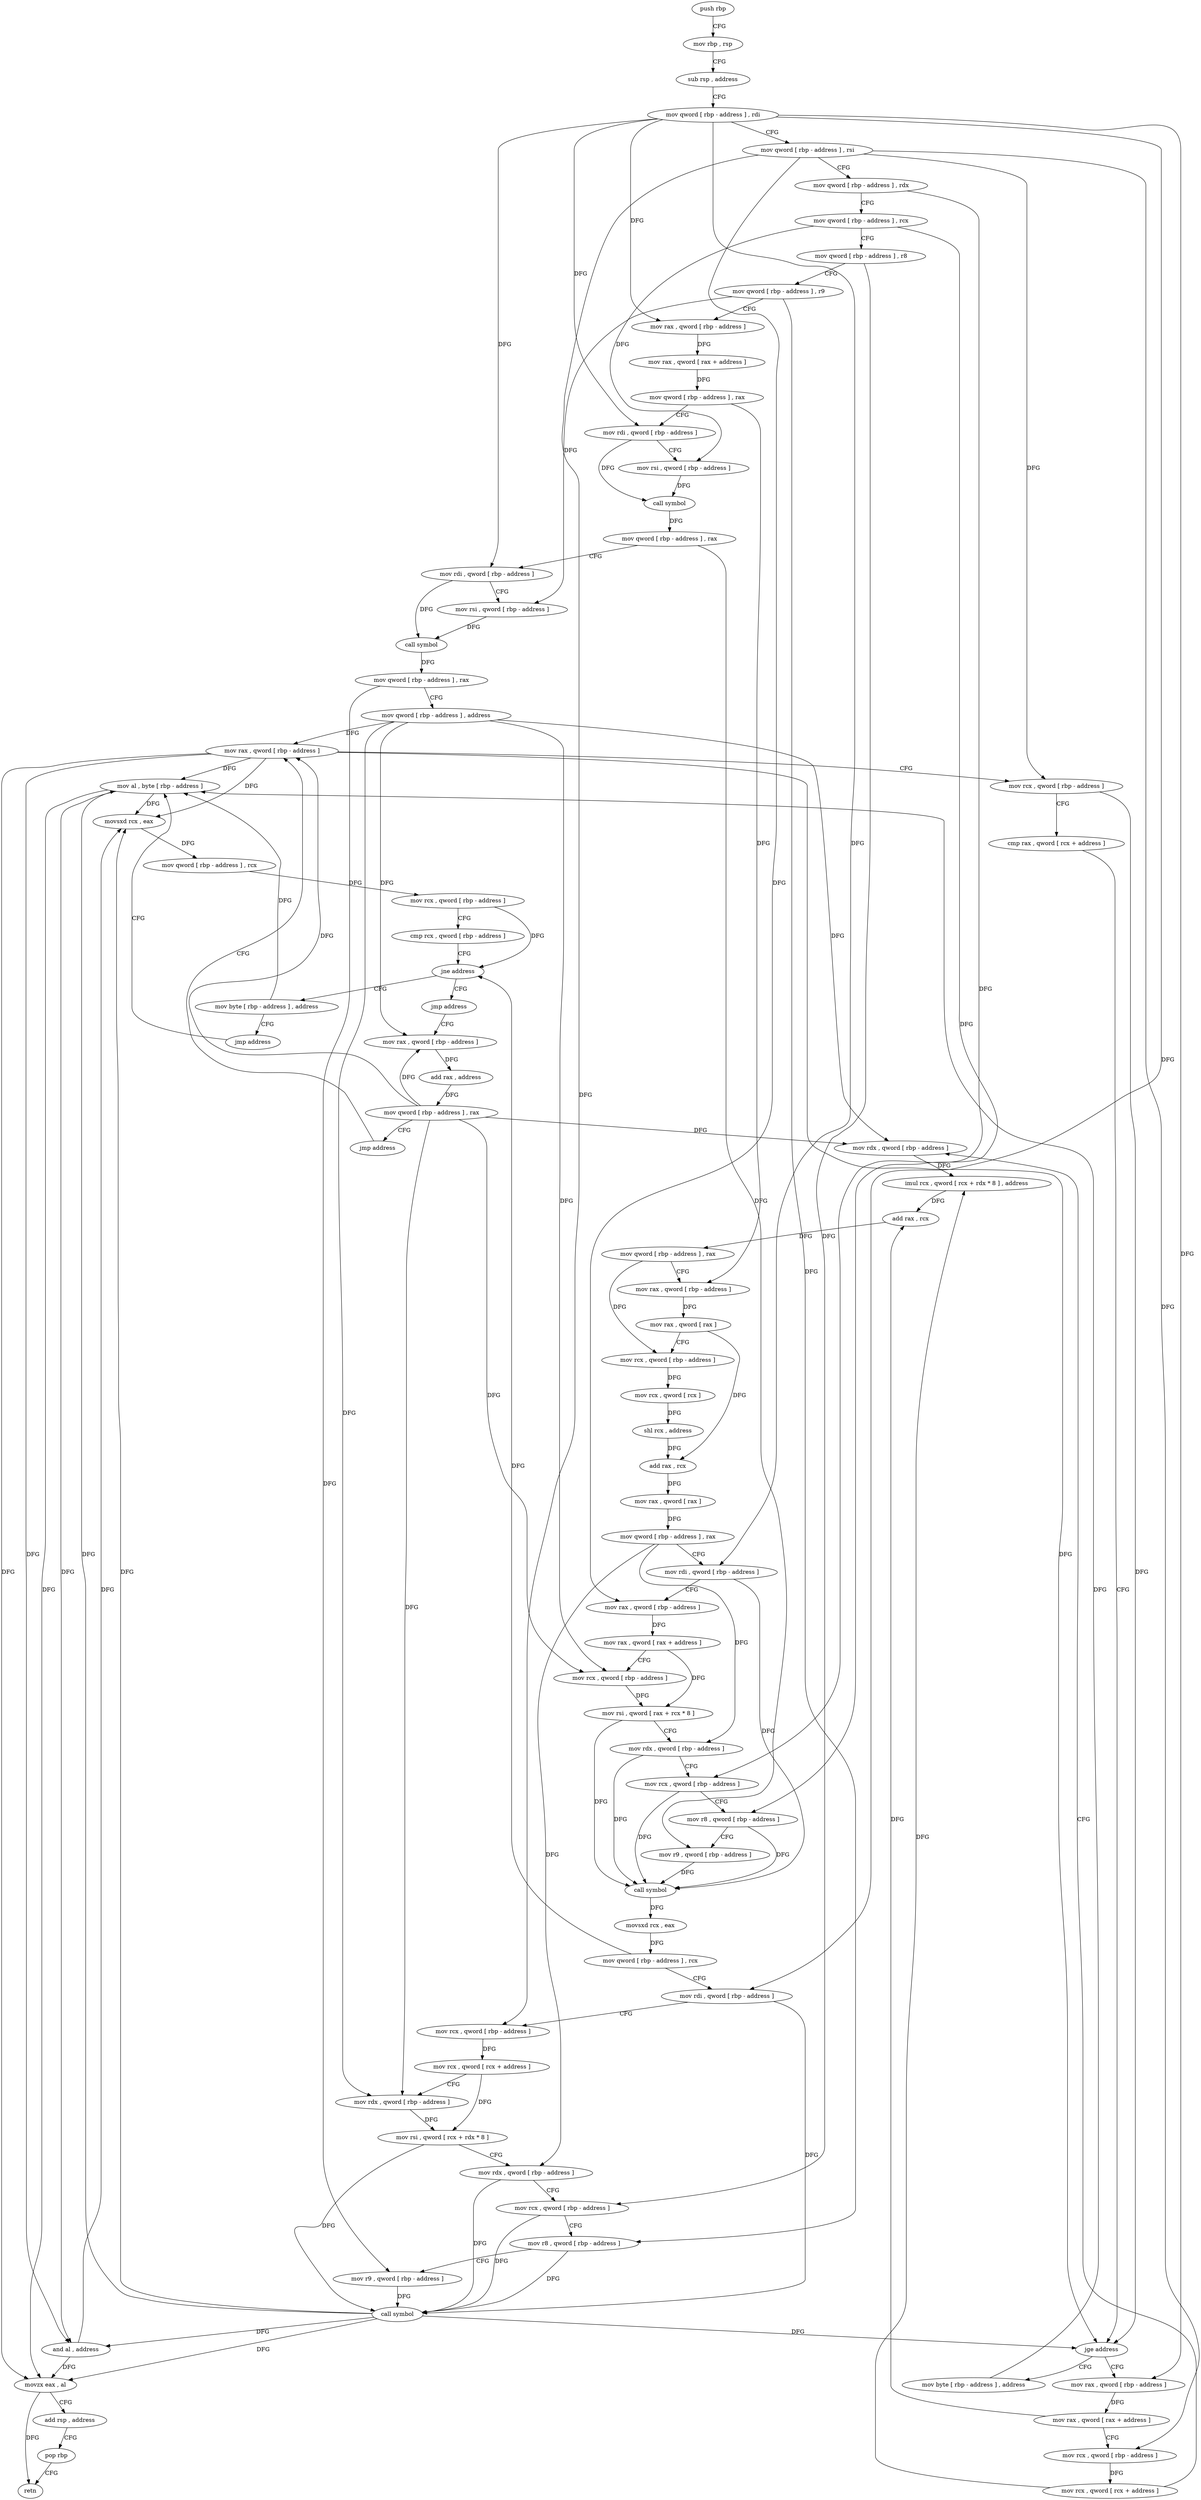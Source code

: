 digraph "func" {
"4319568" [label = "push rbp" ]
"4319569" [label = "mov rbp , rsp" ]
"4319572" [label = "sub rsp , address" ]
"4319579" [label = "mov qword [ rbp - address ] , rdi" ]
"4319583" [label = "mov qword [ rbp - address ] , rsi" ]
"4319587" [label = "mov qword [ rbp - address ] , rdx" ]
"4319591" [label = "mov qword [ rbp - address ] , rcx" ]
"4319595" [label = "mov qword [ rbp - address ] , r8" ]
"4319599" [label = "mov qword [ rbp - address ] , r9" ]
"4319603" [label = "mov rax , qword [ rbp - address ]" ]
"4319607" [label = "mov rax , qword [ rax + address ]" ]
"4319614" [label = "mov qword [ rbp - address ] , rax" ]
"4319618" [label = "mov rdi , qword [ rbp - address ]" ]
"4319622" [label = "mov rsi , qword [ rbp - address ]" ]
"4319626" [label = "call symbol" ]
"4319631" [label = "mov qword [ rbp - address ] , rax" ]
"4319635" [label = "mov rdi , qword [ rbp - address ]" ]
"4319639" [label = "mov rsi , qword [ rbp - address ]" ]
"4319643" [label = "call symbol" ]
"4319648" [label = "mov qword [ rbp - address ] , rax" ]
"4319652" [label = "mov qword [ rbp - address ] , address" ]
"4319660" [label = "mov rax , qword [ rbp - address ]" ]
"4319887" [label = "mov byte [ rbp - address ] , address" ]
"4319891" [label = "mov al , byte [ rbp - address ]" ]
"4319678" [label = "mov rax , qword [ rbp - address ]" ]
"4319682" [label = "mov rax , qword [ rax + address ]" ]
"4319689" [label = "mov rcx , qword [ rbp - address ]" ]
"4319693" [label = "mov rcx , qword [ rcx + address ]" ]
"4319697" [label = "mov rdx , qword [ rbp - address ]" ]
"4319701" [label = "imul rcx , qword [ rcx + rdx * 8 ] , address" ]
"4319709" [label = "add rax , rcx" ]
"4319712" [label = "mov qword [ rbp - address ] , rax" ]
"4319716" [label = "mov rax , qword [ rbp - address ]" ]
"4319720" [label = "mov rax , qword [ rax ]" ]
"4319723" [label = "mov rcx , qword [ rbp - address ]" ]
"4319727" [label = "mov rcx , qword [ rcx ]" ]
"4319730" [label = "shl rcx , address" ]
"4319734" [label = "add rax , rcx" ]
"4319737" [label = "mov rax , qword [ rax ]" ]
"4319740" [label = "mov qword [ rbp - address ] , rax" ]
"4319744" [label = "mov rdi , qword [ rbp - address ]" ]
"4319748" [label = "mov rax , qword [ rbp - address ]" ]
"4319752" [label = "mov rax , qword [ rax + address ]" ]
"4319756" [label = "mov rcx , qword [ rbp - address ]" ]
"4319760" [label = "mov rsi , qword [ rax + rcx * 8 ]" ]
"4319764" [label = "mov rdx , qword [ rbp - address ]" ]
"4319768" [label = "mov rcx , qword [ rbp - address ]" ]
"4319772" [label = "mov r8 , qword [ rbp - address ]" ]
"4319776" [label = "mov r9 , qword [ rbp - address ]" ]
"4319780" [label = "call symbol" ]
"4319785" [label = "movsxd rcx , eax" ]
"4319788" [label = "mov qword [ rbp - address ] , rcx" ]
"4319792" [label = "mov rdi , qword [ rbp - address ]" ]
"4319796" [label = "mov rcx , qword [ rbp - address ]" ]
"4319800" [label = "mov rcx , qword [ rcx + address ]" ]
"4319804" [label = "mov rdx , qword [ rbp - address ]" ]
"4319808" [label = "mov rsi , qword [ rcx + rdx * 8 ]" ]
"4319812" [label = "mov rdx , qword [ rbp - address ]" ]
"4319816" [label = "mov rcx , qword [ rbp - address ]" ]
"4319820" [label = "mov r8 , qword [ rbp - address ]" ]
"4319824" [label = "mov r9 , qword [ rbp - address ]" ]
"4319828" [label = "call symbol" ]
"4319833" [label = "movsxd rcx , eax" ]
"4319836" [label = "mov qword [ rbp - address ] , rcx" ]
"4319840" [label = "mov rcx , qword [ rbp - address ]" ]
"4319844" [label = "cmp rcx , qword [ rbp - address ]" ]
"4319848" [label = "jne address" ]
"4319859" [label = "mov byte [ rbp - address ] , address" ]
"4319854" [label = "jmp address" ]
"4319863" [label = "jmp address" ]
"4319868" [label = "mov rax , qword [ rbp - address ]" ]
"4319894" [label = "and al , address" ]
"4319896" [label = "movzx eax , al" ]
"4319899" [label = "add rsp , address" ]
"4319906" [label = "pop rbp" ]
"4319907" [label = "retn" ]
"4319872" [label = "add rax , address" ]
"4319878" [label = "mov qword [ rbp - address ] , rax" ]
"4319882" [label = "jmp address" ]
"4319664" [label = "mov rcx , qword [ rbp - address ]" ]
"4319668" [label = "cmp rax , qword [ rcx + address ]" ]
"4319672" [label = "jge address" ]
"4319568" -> "4319569" [ label = "CFG" ]
"4319569" -> "4319572" [ label = "CFG" ]
"4319572" -> "4319579" [ label = "CFG" ]
"4319579" -> "4319583" [ label = "CFG" ]
"4319579" -> "4319603" [ label = "DFG" ]
"4319579" -> "4319618" [ label = "DFG" ]
"4319579" -> "4319635" [ label = "DFG" ]
"4319579" -> "4319678" [ label = "DFG" ]
"4319579" -> "4319744" [ label = "DFG" ]
"4319579" -> "4319792" [ label = "DFG" ]
"4319583" -> "4319587" [ label = "CFG" ]
"4319583" -> "4319664" [ label = "DFG" ]
"4319583" -> "4319689" [ label = "DFG" ]
"4319583" -> "4319748" [ label = "DFG" ]
"4319583" -> "4319796" [ label = "DFG" ]
"4319587" -> "4319591" [ label = "CFG" ]
"4319587" -> "4319768" [ label = "DFG" ]
"4319591" -> "4319595" [ label = "CFG" ]
"4319591" -> "4319622" [ label = "DFG" ]
"4319591" -> "4319772" [ label = "DFG" ]
"4319595" -> "4319599" [ label = "CFG" ]
"4319595" -> "4319816" [ label = "DFG" ]
"4319599" -> "4319603" [ label = "CFG" ]
"4319599" -> "4319639" [ label = "DFG" ]
"4319599" -> "4319820" [ label = "DFG" ]
"4319603" -> "4319607" [ label = "DFG" ]
"4319607" -> "4319614" [ label = "DFG" ]
"4319614" -> "4319618" [ label = "CFG" ]
"4319614" -> "4319716" [ label = "DFG" ]
"4319618" -> "4319622" [ label = "CFG" ]
"4319618" -> "4319626" [ label = "DFG" ]
"4319622" -> "4319626" [ label = "DFG" ]
"4319626" -> "4319631" [ label = "DFG" ]
"4319631" -> "4319635" [ label = "CFG" ]
"4319631" -> "4319776" [ label = "DFG" ]
"4319635" -> "4319639" [ label = "CFG" ]
"4319635" -> "4319643" [ label = "DFG" ]
"4319639" -> "4319643" [ label = "DFG" ]
"4319643" -> "4319648" [ label = "DFG" ]
"4319648" -> "4319652" [ label = "CFG" ]
"4319648" -> "4319824" [ label = "DFG" ]
"4319652" -> "4319660" [ label = "DFG" ]
"4319652" -> "4319697" [ label = "DFG" ]
"4319652" -> "4319756" [ label = "DFG" ]
"4319652" -> "4319804" [ label = "DFG" ]
"4319652" -> "4319868" [ label = "DFG" ]
"4319660" -> "4319664" [ label = "CFG" ]
"4319660" -> "4319672" [ label = "DFG" ]
"4319660" -> "4319833" [ label = "DFG" ]
"4319660" -> "4319891" [ label = "DFG" ]
"4319660" -> "4319894" [ label = "DFG" ]
"4319660" -> "4319896" [ label = "DFG" ]
"4319887" -> "4319891" [ label = "DFG" ]
"4319891" -> "4319894" [ label = "DFG" ]
"4319891" -> "4319833" [ label = "DFG" ]
"4319891" -> "4319896" [ label = "DFG" ]
"4319678" -> "4319682" [ label = "DFG" ]
"4319682" -> "4319689" [ label = "CFG" ]
"4319682" -> "4319709" [ label = "DFG" ]
"4319689" -> "4319693" [ label = "DFG" ]
"4319693" -> "4319697" [ label = "CFG" ]
"4319693" -> "4319701" [ label = "DFG" ]
"4319697" -> "4319701" [ label = "DFG" ]
"4319701" -> "4319709" [ label = "DFG" ]
"4319709" -> "4319712" [ label = "DFG" ]
"4319712" -> "4319716" [ label = "CFG" ]
"4319712" -> "4319723" [ label = "DFG" ]
"4319716" -> "4319720" [ label = "DFG" ]
"4319720" -> "4319723" [ label = "CFG" ]
"4319720" -> "4319734" [ label = "DFG" ]
"4319723" -> "4319727" [ label = "DFG" ]
"4319727" -> "4319730" [ label = "DFG" ]
"4319730" -> "4319734" [ label = "DFG" ]
"4319734" -> "4319737" [ label = "DFG" ]
"4319737" -> "4319740" [ label = "DFG" ]
"4319740" -> "4319744" [ label = "CFG" ]
"4319740" -> "4319764" [ label = "DFG" ]
"4319740" -> "4319812" [ label = "DFG" ]
"4319744" -> "4319748" [ label = "CFG" ]
"4319744" -> "4319780" [ label = "DFG" ]
"4319748" -> "4319752" [ label = "DFG" ]
"4319752" -> "4319756" [ label = "CFG" ]
"4319752" -> "4319760" [ label = "DFG" ]
"4319756" -> "4319760" [ label = "DFG" ]
"4319760" -> "4319764" [ label = "CFG" ]
"4319760" -> "4319780" [ label = "DFG" ]
"4319764" -> "4319768" [ label = "CFG" ]
"4319764" -> "4319780" [ label = "DFG" ]
"4319768" -> "4319772" [ label = "CFG" ]
"4319768" -> "4319780" [ label = "DFG" ]
"4319772" -> "4319776" [ label = "CFG" ]
"4319772" -> "4319780" [ label = "DFG" ]
"4319776" -> "4319780" [ label = "DFG" ]
"4319780" -> "4319785" [ label = "DFG" ]
"4319785" -> "4319788" [ label = "DFG" ]
"4319788" -> "4319792" [ label = "CFG" ]
"4319788" -> "4319848" [ label = "DFG" ]
"4319792" -> "4319796" [ label = "CFG" ]
"4319792" -> "4319828" [ label = "DFG" ]
"4319796" -> "4319800" [ label = "DFG" ]
"4319800" -> "4319804" [ label = "CFG" ]
"4319800" -> "4319808" [ label = "DFG" ]
"4319804" -> "4319808" [ label = "DFG" ]
"4319808" -> "4319812" [ label = "CFG" ]
"4319808" -> "4319828" [ label = "DFG" ]
"4319812" -> "4319816" [ label = "CFG" ]
"4319812" -> "4319828" [ label = "DFG" ]
"4319816" -> "4319820" [ label = "CFG" ]
"4319816" -> "4319828" [ label = "DFG" ]
"4319820" -> "4319824" [ label = "CFG" ]
"4319820" -> "4319828" [ label = "DFG" ]
"4319824" -> "4319828" [ label = "DFG" ]
"4319828" -> "4319833" [ label = "DFG" ]
"4319828" -> "4319672" [ label = "DFG" ]
"4319828" -> "4319891" [ label = "DFG" ]
"4319828" -> "4319894" [ label = "DFG" ]
"4319828" -> "4319896" [ label = "DFG" ]
"4319833" -> "4319836" [ label = "DFG" ]
"4319836" -> "4319840" [ label = "DFG" ]
"4319840" -> "4319844" [ label = "CFG" ]
"4319840" -> "4319848" [ label = "DFG" ]
"4319844" -> "4319848" [ label = "CFG" ]
"4319848" -> "4319859" [ label = "CFG" ]
"4319848" -> "4319854" [ label = "CFG" ]
"4319859" -> "4319863" [ label = "CFG" ]
"4319859" -> "4319891" [ label = "DFG" ]
"4319854" -> "4319868" [ label = "CFG" ]
"4319863" -> "4319891" [ label = "CFG" ]
"4319868" -> "4319872" [ label = "DFG" ]
"4319894" -> "4319896" [ label = "DFG" ]
"4319894" -> "4319833" [ label = "DFG" ]
"4319896" -> "4319899" [ label = "CFG" ]
"4319896" -> "4319907" [ label = "DFG" ]
"4319899" -> "4319906" [ label = "CFG" ]
"4319906" -> "4319907" [ label = "CFG" ]
"4319872" -> "4319878" [ label = "DFG" ]
"4319878" -> "4319882" [ label = "CFG" ]
"4319878" -> "4319660" [ label = "DFG" ]
"4319878" -> "4319697" [ label = "DFG" ]
"4319878" -> "4319756" [ label = "DFG" ]
"4319878" -> "4319804" [ label = "DFG" ]
"4319878" -> "4319868" [ label = "DFG" ]
"4319882" -> "4319660" [ label = "CFG" ]
"4319664" -> "4319668" [ label = "CFG" ]
"4319664" -> "4319672" [ label = "DFG" ]
"4319668" -> "4319672" [ label = "CFG" ]
"4319672" -> "4319887" [ label = "CFG" ]
"4319672" -> "4319678" [ label = "CFG" ]
}
